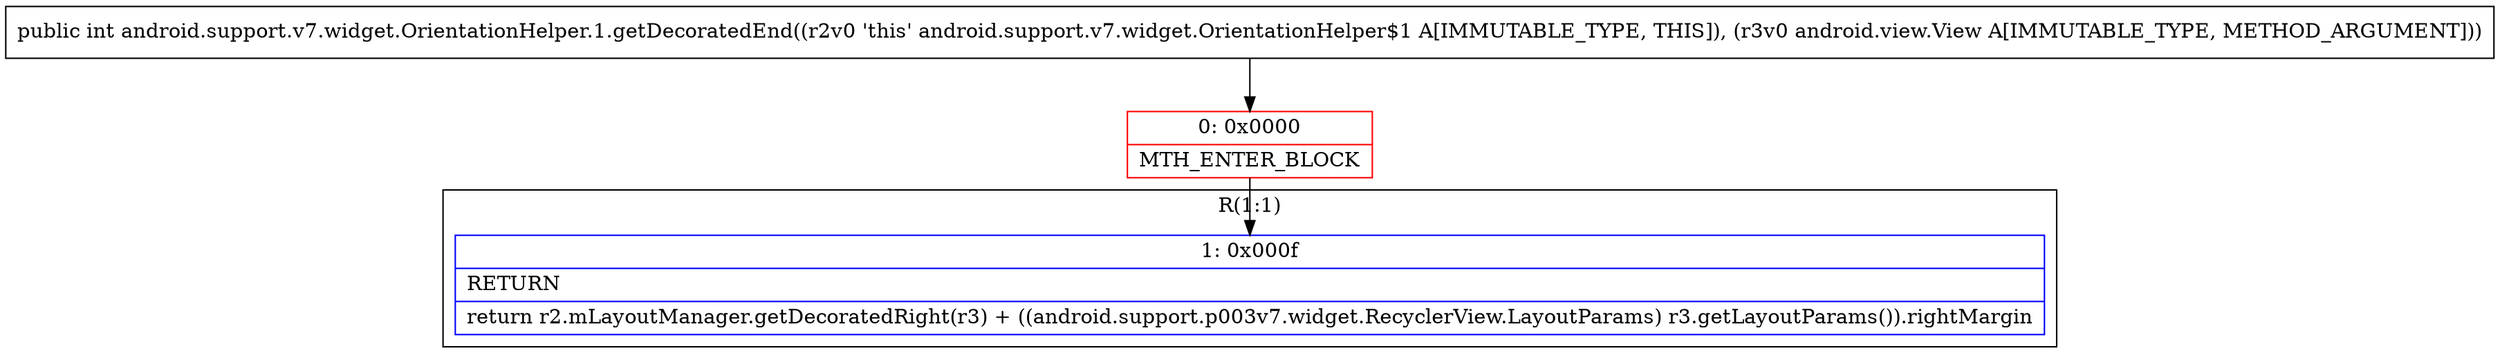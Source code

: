 digraph "CFG forandroid.support.v7.widget.OrientationHelper.1.getDecoratedEnd(Landroid\/view\/View;)I" {
subgraph cluster_Region_1381262060 {
label = "R(1:1)";
node [shape=record,color=blue];
Node_1 [shape=record,label="{1\:\ 0x000f|RETURN\l|return r2.mLayoutManager.getDecoratedRight(r3) + ((android.support.p003v7.widget.RecyclerView.LayoutParams) r3.getLayoutParams()).rightMargin\l}"];
}
Node_0 [shape=record,color=red,label="{0\:\ 0x0000|MTH_ENTER_BLOCK\l}"];
MethodNode[shape=record,label="{public int android.support.v7.widget.OrientationHelper.1.getDecoratedEnd((r2v0 'this' android.support.v7.widget.OrientationHelper$1 A[IMMUTABLE_TYPE, THIS]), (r3v0 android.view.View A[IMMUTABLE_TYPE, METHOD_ARGUMENT])) }"];
MethodNode -> Node_0;
Node_0 -> Node_1;
}

